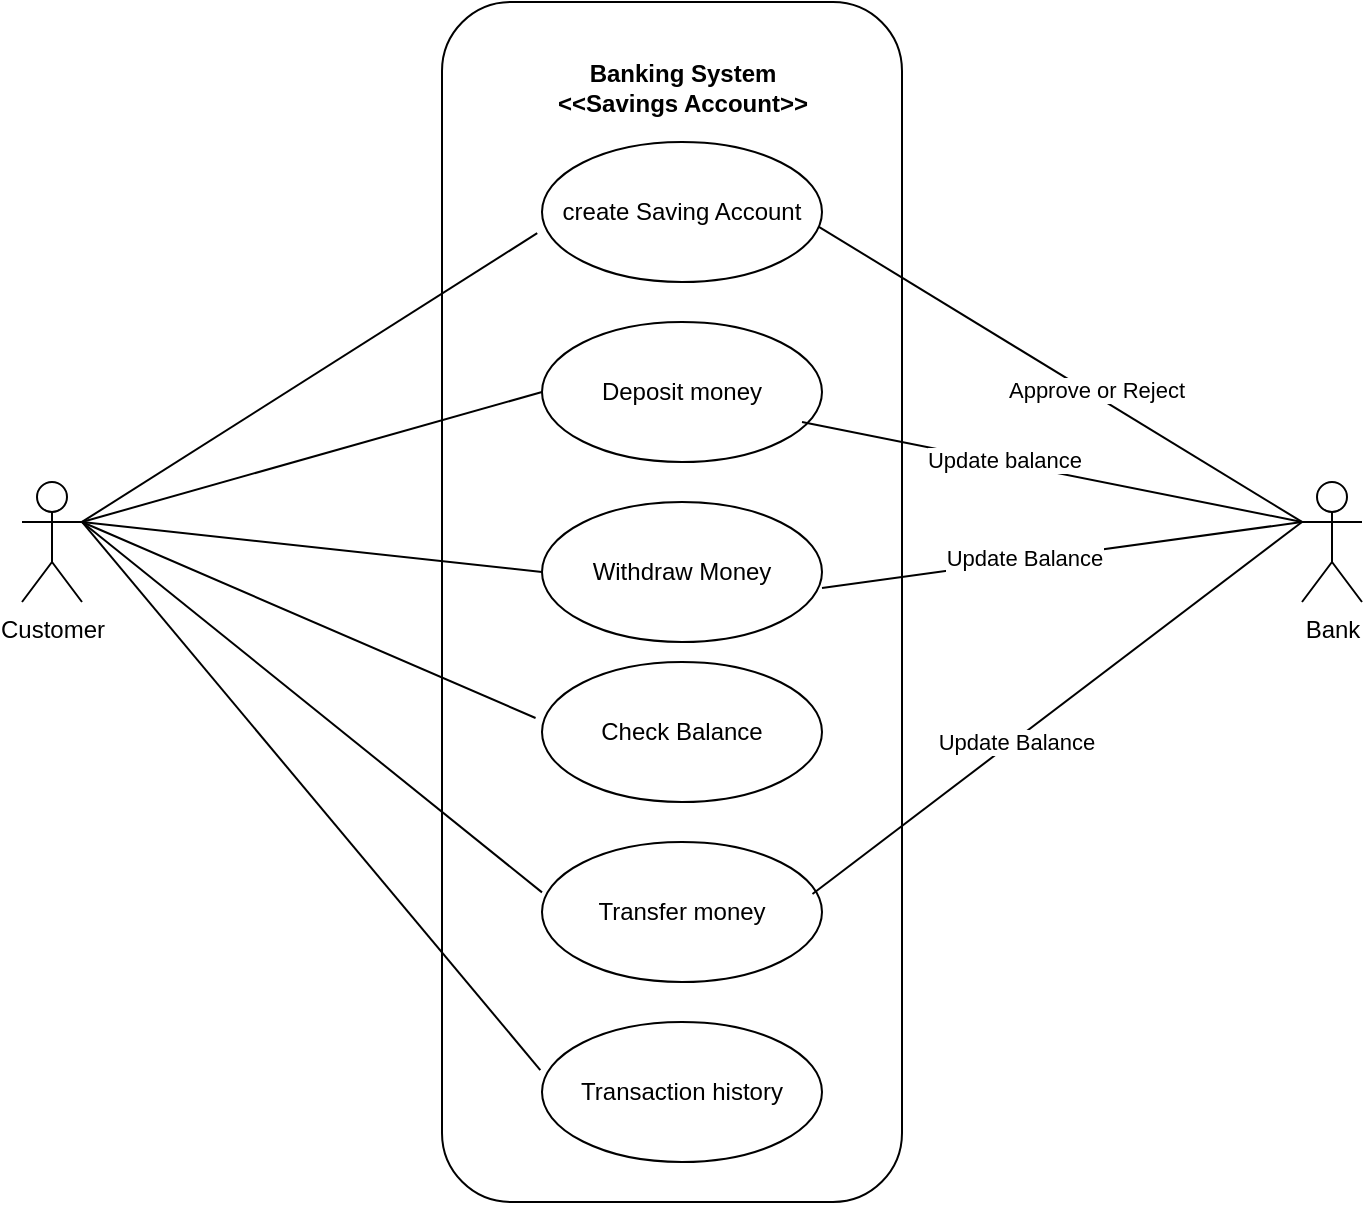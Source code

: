 <mxfile version="21.6.5" type="google">
  <diagram name="Page-1" id="E0OsLZeYmrnMxUYCCxl5">
    <mxGraphModel grid="1" page="1" gridSize="10" guides="1" tooltips="1" connect="1" arrows="1" fold="1" pageScale="1" pageWidth="850" pageHeight="1100" math="0" shadow="0">
      <root>
        <mxCell id="0" />
        <mxCell id="1" parent="0" />
        <mxCell id="a749DlLRQwKyg0g7p_3j-25" value="" style="rounded=1;whiteSpace=wrap;html=1;" vertex="1" parent="1">
          <mxGeometry x="300" y="80" width="230" height="600" as="geometry" />
        </mxCell>
        <mxCell id="a749DlLRQwKyg0g7p_3j-2" value="Customer" style="shape=umlActor;verticalLabelPosition=bottom;verticalAlign=top;html=1;" vertex="1" parent="1">
          <mxGeometry x="90" y="320" width="30" height="60" as="geometry" />
        </mxCell>
        <mxCell id="a749DlLRQwKyg0g7p_3j-3" value="create Saving Account" style="ellipse;whiteSpace=wrap;html=1;" vertex="1" parent="1">
          <mxGeometry x="350" y="150" width="140" height="70" as="geometry" />
        </mxCell>
        <mxCell id="a749DlLRQwKyg0g7p_3j-4" value="Deposit money" style="ellipse;whiteSpace=wrap;html=1;" vertex="1" parent="1">
          <mxGeometry x="350" y="240" width="140" height="70" as="geometry" />
        </mxCell>
        <mxCell id="a749DlLRQwKyg0g7p_3j-5" value="Withdraw Money" style="ellipse;whiteSpace=wrap;html=1;" vertex="1" parent="1">
          <mxGeometry x="350" y="330" width="140" height="70" as="geometry" />
        </mxCell>
        <mxCell id="a749DlLRQwKyg0g7p_3j-6" value="Check Balance" style="ellipse;whiteSpace=wrap;html=1;" vertex="1" parent="1">
          <mxGeometry x="350" y="410" width="140" height="70" as="geometry" />
        </mxCell>
        <mxCell id="a749DlLRQwKyg0g7p_3j-7" value="Banking System&lt;br&gt;&amp;lt;&amp;lt;Savings Account&amp;gt;&amp;gt;" style="text;align=center;fontStyle=1;verticalAlign=middle;spacingLeft=3;spacingRight=3;strokeColor=none;rotatable=0;points=[[0,0.5],[1,0.5]];portConstraint=eastwest;html=1;" vertex="1" parent="1">
          <mxGeometry x="380" y="110" width="80" height="26" as="geometry" />
        </mxCell>
        <mxCell id="a749DlLRQwKyg0g7p_3j-8" value="Transfer money" style="ellipse;whiteSpace=wrap;html=1;" vertex="1" parent="1">
          <mxGeometry x="350" y="500" width="140" height="70" as="geometry" />
        </mxCell>
        <mxCell id="a749DlLRQwKyg0g7p_3j-10" value="Transaction history" style="ellipse;whiteSpace=wrap;html=1;" vertex="1" parent="1">
          <mxGeometry x="350" y="590" width="140" height="70" as="geometry" />
        </mxCell>
        <mxCell id="a749DlLRQwKyg0g7p_3j-14" value="" style="endArrow=none;html=1;rounded=0;entryX=-0.017;entryY=0.651;entryDx=0;entryDy=0;entryPerimeter=0;exitX=1;exitY=0.333;exitDx=0;exitDy=0;exitPerimeter=0;" edge="1" parent="1" source="a749DlLRQwKyg0g7p_3j-2" target="a749DlLRQwKyg0g7p_3j-3">
          <mxGeometry width="50" height="50" relative="1" as="geometry">
            <mxPoint x="130" y="330" as="sourcePoint" />
            <mxPoint x="180" y="280" as="targetPoint" />
          </mxGeometry>
        </mxCell>
        <mxCell id="a749DlLRQwKyg0g7p_3j-15" value="" style="endArrow=none;html=1;rounded=0;entryX=0;entryY=0.5;entryDx=0;entryDy=0;" edge="1" parent="1" target="a749DlLRQwKyg0g7p_3j-4">
          <mxGeometry width="50" height="50" relative="1" as="geometry">
            <mxPoint x="120" y="340" as="sourcePoint" />
            <mxPoint x="358" y="206" as="targetPoint" />
          </mxGeometry>
        </mxCell>
        <mxCell id="a749DlLRQwKyg0g7p_3j-16" value="" style="endArrow=none;html=1;rounded=0;entryX=0;entryY=0.5;entryDx=0;entryDy=0;exitX=1;exitY=0.333;exitDx=0;exitDy=0;exitPerimeter=0;" edge="1" parent="1" source="a749DlLRQwKyg0g7p_3j-2" target="a749DlLRQwKyg0g7p_3j-5">
          <mxGeometry width="50" height="50" relative="1" as="geometry">
            <mxPoint x="130" y="340" as="sourcePoint" />
            <mxPoint x="368" y="216" as="targetPoint" />
          </mxGeometry>
        </mxCell>
        <mxCell id="a749DlLRQwKyg0g7p_3j-17" value="" style="endArrow=none;html=1;rounded=0;entryX=-0.023;entryY=0.4;entryDx=0;entryDy=0;entryPerimeter=0;" edge="1" parent="1" target="a749DlLRQwKyg0g7p_3j-6">
          <mxGeometry width="50" height="50" relative="1" as="geometry">
            <mxPoint x="120" y="340" as="sourcePoint" />
            <mxPoint x="378" y="226" as="targetPoint" />
          </mxGeometry>
        </mxCell>
        <mxCell id="a749DlLRQwKyg0g7p_3j-18" value="" style="endArrow=none;html=1;rounded=0;entryX=0;entryY=0.36;entryDx=0;entryDy=0;entryPerimeter=0;exitX=1;exitY=0.333;exitDx=0;exitDy=0;exitPerimeter=0;" edge="1" parent="1" source="a749DlLRQwKyg0g7p_3j-2" target="a749DlLRQwKyg0g7p_3j-8">
          <mxGeometry width="50" height="50" relative="1" as="geometry">
            <mxPoint x="130" y="340" as="sourcePoint" />
            <mxPoint x="388" y="236" as="targetPoint" />
          </mxGeometry>
        </mxCell>
        <mxCell id="a749DlLRQwKyg0g7p_3j-19" value="" style="endArrow=none;html=1;rounded=0;entryX=-0.006;entryY=0.343;entryDx=0;entryDy=0;entryPerimeter=0;exitX=1;exitY=0.333;exitDx=0;exitDy=0;exitPerimeter=0;" edge="1" parent="1" source="a749DlLRQwKyg0g7p_3j-2" target="a749DlLRQwKyg0g7p_3j-10">
          <mxGeometry width="50" height="50" relative="1" as="geometry">
            <mxPoint x="170" y="390" as="sourcePoint" />
            <mxPoint x="398" y="246" as="targetPoint" />
          </mxGeometry>
        </mxCell>
        <mxCell id="a749DlLRQwKyg0g7p_3j-20" value="Bank" style="shape=umlActor;verticalLabelPosition=bottom;verticalAlign=top;html=1;" vertex="1" parent="1">
          <mxGeometry x="730" y="320" width="30" height="60" as="geometry" />
        </mxCell>
        <mxCell id="a749DlLRQwKyg0g7p_3j-26" value="" style="endArrow=none;html=1;rounded=0;entryX=0;entryY=0.333;entryDx=0;entryDy=0;entryPerimeter=0;exitX=0.989;exitY=0.606;exitDx=0;exitDy=0;exitPerimeter=0;" edge="1" parent="1" source="a749DlLRQwKyg0g7p_3j-3" target="a749DlLRQwKyg0g7p_3j-20">
          <mxGeometry width="50" height="50" relative="1" as="geometry">
            <mxPoint x="550" y="363.967" as="sourcePoint" />
            <mxPoint x="750" y="336.03" as="targetPoint" />
          </mxGeometry>
        </mxCell>
        <mxCell id="a749DlLRQwKyg0g7p_3j-30" value="Approve or Reject" style="edgeLabel;html=1;align=center;verticalAlign=middle;resizable=0;points=[];" connectable="0" vertex="1" parent="a749DlLRQwKyg0g7p_3j-26">
          <mxGeometry x="0.131" y="3" relative="1" as="geometry">
            <mxPoint as="offset" />
          </mxGeometry>
        </mxCell>
        <mxCell id="a749DlLRQwKyg0g7p_3j-27" value="" style="endArrow=none;html=1;rounded=0;entryX=0;entryY=0.333;entryDx=0;entryDy=0;entryPerimeter=0;exitX=0.989;exitY=0.606;exitDx=0;exitDy=0;exitPerimeter=0;" edge="1" parent="1" target="a749DlLRQwKyg0g7p_3j-20">
          <mxGeometry width="50" height="50" relative="1" as="geometry">
            <mxPoint x="480" y="290" as="sourcePoint" />
            <mxPoint x="742" y="434.03" as="targetPoint" />
          </mxGeometry>
        </mxCell>
        <mxCell id="a749DlLRQwKyg0g7p_3j-31" value="Update balance" style="edgeLabel;html=1;align=center;verticalAlign=middle;resizable=0;points=[];" connectable="0" vertex="1" parent="a749DlLRQwKyg0g7p_3j-27">
          <mxGeometry x="-0.195" y="1" relative="1" as="geometry">
            <mxPoint as="offset" />
          </mxGeometry>
        </mxCell>
        <mxCell id="a749DlLRQwKyg0g7p_3j-28" value="" style="endArrow=none;html=1;rounded=0;exitX=0.989;exitY=0.606;exitDx=0;exitDy=0;exitPerimeter=0;" edge="1" parent="1">
          <mxGeometry width="50" height="50" relative="1" as="geometry">
            <mxPoint x="490" y="372.99" as="sourcePoint" />
            <mxPoint x="730" y="340" as="targetPoint" />
          </mxGeometry>
        </mxCell>
        <mxCell id="a749DlLRQwKyg0g7p_3j-32" value="Update Balance&lt;br&gt;" style="edgeLabel;html=1;align=center;verticalAlign=middle;resizable=0;points=[];" connectable="0" vertex="1" parent="a749DlLRQwKyg0g7p_3j-28">
          <mxGeometry x="-0.159" y="1" relative="1" as="geometry">
            <mxPoint as="offset" />
          </mxGeometry>
        </mxCell>
        <mxCell id="a749DlLRQwKyg0g7p_3j-29" value="" style="endArrow=none;html=1;rounded=0;entryX=0;entryY=0.333;entryDx=0;entryDy=0;entryPerimeter=0;exitX=0.966;exitY=0.371;exitDx=0;exitDy=0;exitPerimeter=0;" edge="1" parent="1" source="a749DlLRQwKyg0g7p_3j-8" target="a749DlLRQwKyg0g7p_3j-20">
          <mxGeometry width="50" height="50" relative="1" as="geometry">
            <mxPoint x="490" y="515.97" as="sourcePoint" />
            <mxPoint x="752" y="660" as="targetPoint" />
          </mxGeometry>
        </mxCell>
        <mxCell id="a749DlLRQwKyg0g7p_3j-33" value="Update Balance" style="edgeLabel;html=1;align=center;verticalAlign=middle;resizable=0;points=[];" connectable="0" vertex="1" parent="a749DlLRQwKyg0g7p_3j-29">
          <mxGeometry x="-0.175" y="-1" relative="1" as="geometry">
            <mxPoint as="offset" />
          </mxGeometry>
        </mxCell>
      </root>
    </mxGraphModel>
  </diagram>
</mxfile>
